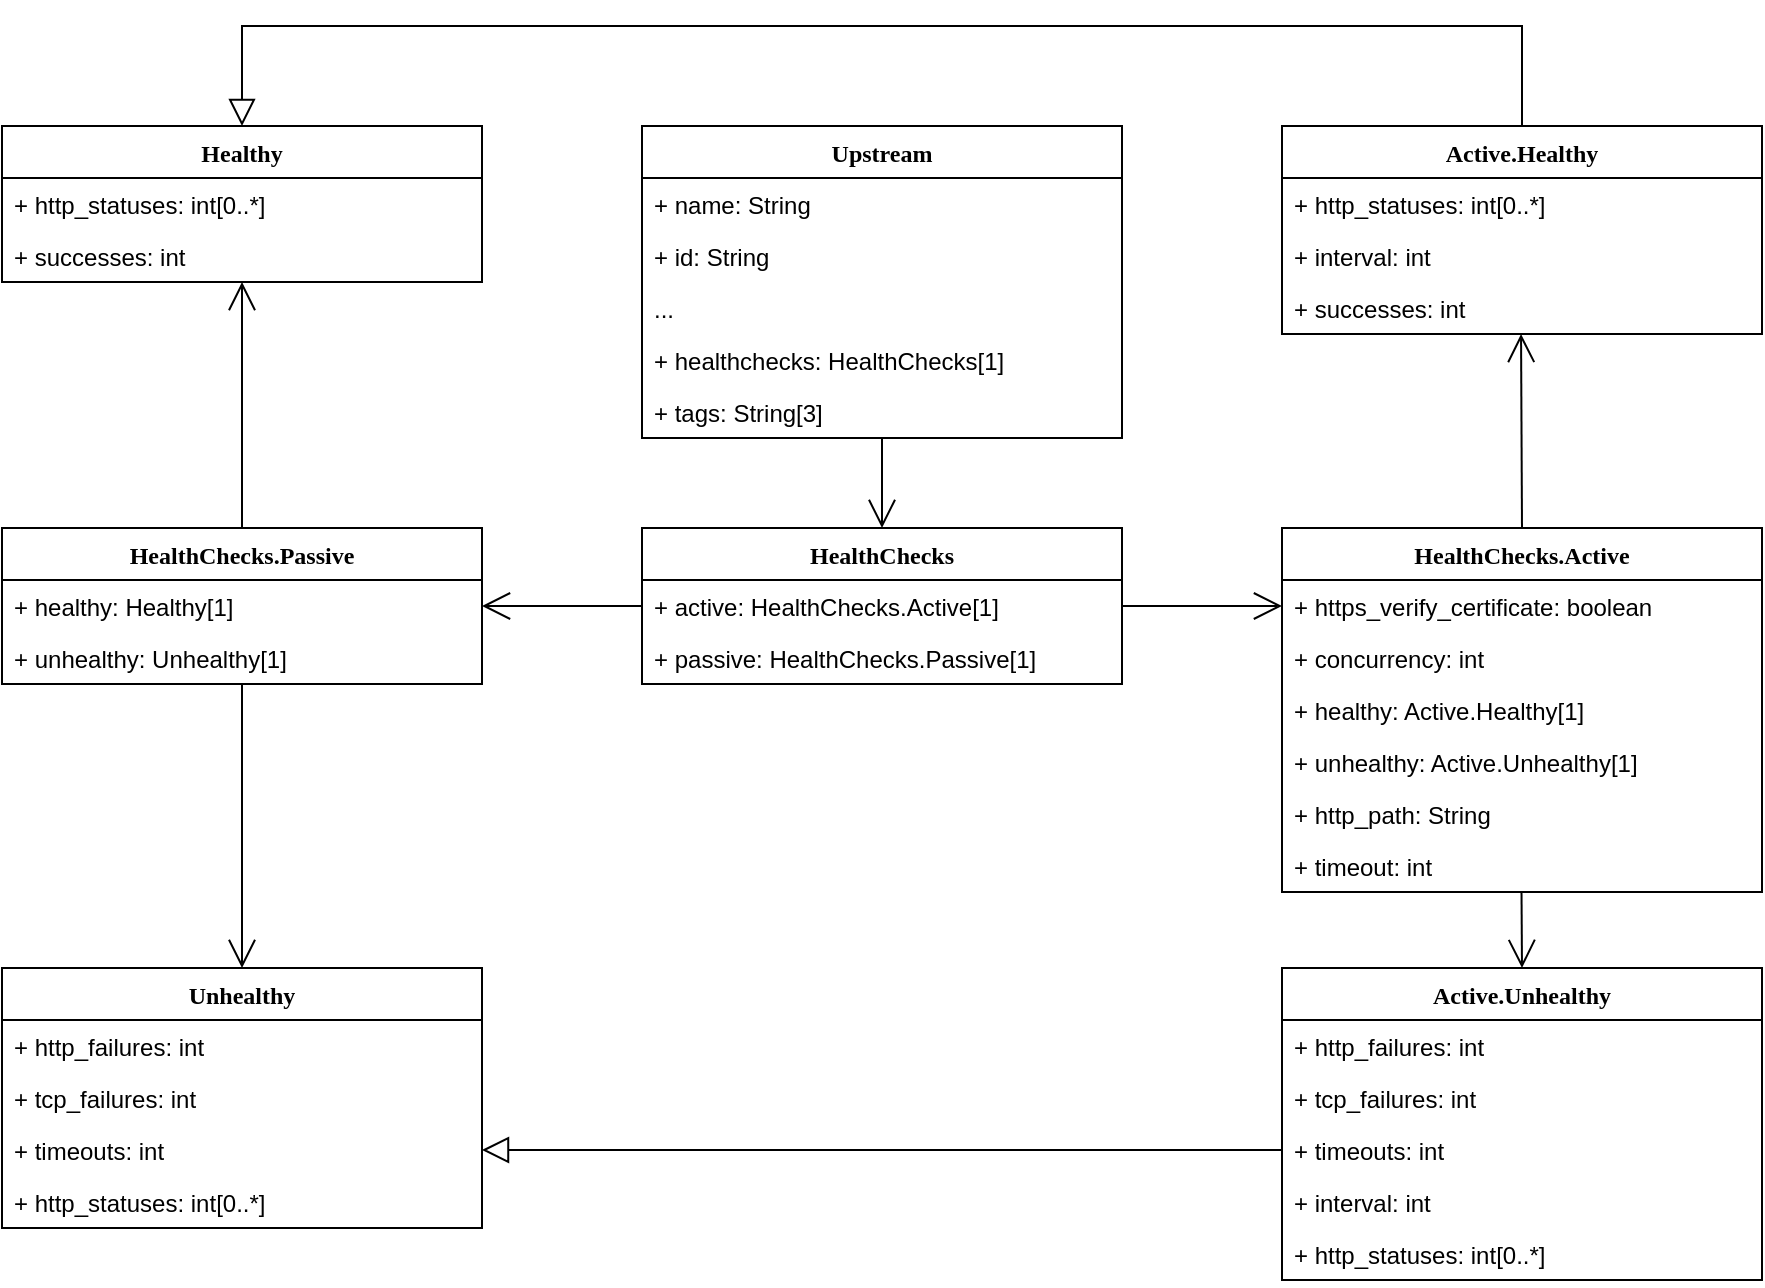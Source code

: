 <mxfile version="11.3.1" type="device" pages="1"><diagram id="RAyLL10epCLj0-AihWW_" name="Page-1"><mxGraphModel dx="1188" dy="1470" grid="1" gridSize="10" guides="1" tooltips="1" connect="1" arrows="1" fold="1" page="1" pageScale="1" pageWidth="1169" pageHeight="827" math="0" shadow="0"><root><mxCell id="0"/><mxCell id="1" parent="0"/><mxCell id="qbYQzXCOmhvv3d3WK46u-1" value="Upstream" style="swimlane;fontStyle=1;childLayout=stackLayout;horizontal=1;startSize=26;fillColor=none;horizontalStack=0;resizeParent=1;resizeParentMax=0;resizeLast=0;collapsible=1;fontFamily=Verdana;" parent="1" vertex="1"><mxGeometry x="360" y="-120" width="240" height="156" as="geometry"/></mxCell><mxCell id="qbYQzXCOmhvv3d3WK46u-2" value="+ name: String" style="text;strokeColor=none;fillColor=none;align=left;verticalAlign=top;spacingLeft=4;spacingRight=4;overflow=hidden;rotatable=0;points=[[0,0.5],[1,0.5]];portConstraint=eastwest;" parent="qbYQzXCOmhvv3d3WK46u-1" vertex="1"><mxGeometry y="26" width="240" height="26" as="geometry"/></mxCell><mxCell id="4Ats7sCYsCXziq7x0Jbe-2" value="+ id: String" style="text;strokeColor=none;fillColor=none;align=left;verticalAlign=top;spacingLeft=4;spacingRight=4;overflow=hidden;rotatable=0;points=[[0,0.5],[1,0.5]];portConstraint=eastwest;" vertex="1" parent="qbYQzXCOmhvv3d3WK46u-1"><mxGeometry y="52" width="240" height="26" as="geometry"/></mxCell><mxCell id="4Ats7sCYsCXziq7x0Jbe-3" value="..." style="text;strokeColor=none;fillColor=none;align=left;verticalAlign=top;spacingLeft=4;spacingRight=4;overflow=hidden;rotatable=0;points=[[0,0.5],[1,0.5]];portConstraint=eastwest;" vertex="1" parent="qbYQzXCOmhvv3d3WK46u-1"><mxGeometry y="78" width="240" height="26" as="geometry"/></mxCell><mxCell id="4Ats7sCYsCXziq7x0Jbe-4" value="+ healthchecks: HealthChecks[1]" style="text;strokeColor=none;fillColor=none;align=left;verticalAlign=top;spacingLeft=4;spacingRight=4;overflow=hidden;rotatable=0;points=[[0,0.5],[1,0.5]];portConstraint=eastwest;" vertex="1" parent="qbYQzXCOmhvv3d3WK46u-1"><mxGeometry y="104" width="240" height="26" as="geometry"/></mxCell><mxCell id="4Ats7sCYsCXziq7x0Jbe-1" value="+ tags: String[3]" style="text;strokeColor=none;fillColor=none;align=left;verticalAlign=top;spacingLeft=4;spacingRight=4;overflow=hidden;rotatable=0;points=[[0,0.5],[1,0.5]];portConstraint=eastwest;" vertex="1" parent="qbYQzXCOmhvv3d3WK46u-1"><mxGeometry y="130" width="240" height="26" as="geometry"/></mxCell><mxCell id="qbYQzXCOmhvv3d3WK46u-5" value="HealthChecks" style="swimlane;fontStyle=1;childLayout=stackLayout;horizontal=1;startSize=26;fillColor=none;horizontalStack=0;resizeParent=1;resizeParentMax=0;resizeLast=0;collapsible=1;marginBottom=0;fontFamily=Verdana;" parent="1" vertex="1"><mxGeometry x="360" y="81" width="240" height="78" as="geometry"/></mxCell><mxCell id="qbYQzXCOmhvv3d3WK46u-6" value="+ active: HealthChecks.Active[1]" style="text;strokeColor=none;fillColor=none;align=left;verticalAlign=top;spacingLeft=4;spacingRight=4;overflow=hidden;rotatable=0;points=[[0,0.5],[1,0.5]];portConstraint=eastwest;" parent="qbYQzXCOmhvv3d3WK46u-5" vertex="1"><mxGeometry y="26" width="240" height="26" as="geometry"/></mxCell><mxCell id="qbYQzXCOmhvv3d3WK46u-7" value="+ passive: HealthChecks.Passive[1]" style="text;strokeColor=none;fillColor=none;align=left;verticalAlign=top;spacingLeft=4;spacingRight=4;overflow=hidden;rotatable=0;points=[[0,0.5],[1,0.5]];portConstraint=eastwest;" parent="qbYQzXCOmhvv3d3WK46u-5" vertex="1"><mxGeometry y="52" width="240" height="26" as="geometry"/></mxCell><mxCell id="qbYQzXCOmhvv3d3WK46u-9" value="HealthChecks.Active" style="swimlane;fontStyle=1;childLayout=stackLayout;horizontal=1;startSize=26;fillColor=none;horizontalStack=0;resizeParent=1;resizeParentMax=0;resizeLast=0;collapsible=1;marginBottom=0;fontFamily=Verdana;" parent="1" vertex="1"><mxGeometry x="680" y="81" width="240" height="182" as="geometry"/></mxCell><mxCell id="qbYQzXCOmhvv3d3WK46u-10" value="+ https_verify_certificate: boolean" style="text;strokeColor=none;fillColor=none;align=left;verticalAlign=top;spacingLeft=4;spacingRight=4;overflow=hidden;rotatable=0;points=[[0,0.5],[1,0.5]];portConstraint=eastwest;" parent="qbYQzXCOmhvv3d3WK46u-9" vertex="1"><mxGeometry y="26" width="240" height="26" as="geometry"/></mxCell><mxCell id="qbYQzXCOmhvv3d3WK46u-11" value="+ concurrency: int" style="text;strokeColor=none;fillColor=none;align=left;verticalAlign=top;spacingLeft=4;spacingRight=4;overflow=hidden;rotatable=0;points=[[0,0.5],[1,0.5]];portConstraint=eastwest;" parent="qbYQzXCOmhvv3d3WK46u-9" vertex="1"><mxGeometry y="52" width="240" height="26" as="geometry"/></mxCell><mxCell id="qbYQzXCOmhvv3d3WK46u-12" value="+ healthy: Active.Healthy[1]" style="text;strokeColor=none;fillColor=none;align=left;verticalAlign=top;spacingLeft=4;spacingRight=4;overflow=hidden;rotatable=0;points=[[0,0.5],[1,0.5]];portConstraint=eastwest;" parent="qbYQzXCOmhvv3d3WK46u-9" vertex="1"><mxGeometry y="78" width="240" height="26" as="geometry"/></mxCell><mxCell id="qbYQzXCOmhvv3d3WK46u-20" value="+ unhealthy: Active.Unhealthy[1]" style="text;strokeColor=none;fillColor=none;align=left;verticalAlign=top;spacingLeft=4;spacingRight=4;overflow=hidden;rotatable=0;points=[[0,0.5],[1,0.5]];portConstraint=eastwest;" parent="qbYQzXCOmhvv3d3WK46u-9" vertex="1"><mxGeometry y="104" width="240" height="26" as="geometry"/></mxCell><mxCell id="qbYQzXCOmhvv3d3WK46u-19" value="+ http_path: String" style="text;strokeColor=none;fillColor=none;align=left;verticalAlign=top;spacingLeft=4;spacingRight=4;overflow=hidden;rotatable=0;points=[[0,0.5],[1,0.5]];portConstraint=eastwest;" parent="qbYQzXCOmhvv3d3WK46u-9" vertex="1"><mxGeometry y="130" width="240" height="26" as="geometry"/></mxCell><mxCell id="4Ats7sCYsCXziq7x0Jbe-5" value="+ timeout: int" style="text;strokeColor=none;fillColor=none;align=left;verticalAlign=top;spacingLeft=4;spacingRight=4;overflow=hidden;rotatable=0;points=[[0,0.5],[1,0.5]];portConstraint=eastwest;" vertex="1" parent="qbYQzXCOmhvv3d3WK46u-9"><mxGeometry y="156" width="240" height="26" as="geometry"/></mxCell><mxCell id="qbYQzXCOmhvv3d3WK46u-22" value="" style="endArrow=open;endFill=1;endSize=12;html=1;exitX=0.5;exitY=1;exitDx=0;exitDy=0;entryX=0.5;entryY=0;entryDx=0;entryDy=0;" parent="1" source="qbYQzXCOmhvv3d3WK46u-1" target="qbYQzXCOmhvv3d3WK46u-5" edge="1"><mxGeometry width="160" relative="1" as="geometry"><mxPoint x="60" y="330" as="sourcePoint"/><mxPoint x="220" y="330" as="targetPoint"/></mxGeometry></mxCell><mxCell id="qbYQzXCOmhvv3d3WK46u-23" value="" style="endArrow=open;endFill=1;endSize=12;html=1;exitX=1;exitY=0.5;exitDx=0;exitDy=0;entryX=0;entryY=0.5;entryDx=0;entryDy=0;" parent="1" source="qbYQzXCOmhvv3d3WK46u-6" target="qbYQzXCOmhvv3d3WK46u-10" edge="1"><mxGeometry width="160" relative="1" as="geometry"><mxPoint x="470" y="237" as="sourcePoint"/><mxPoint x="550" y="237" as="targetPoint"/></mxGeometry></mxCell><mxCell id="qbYQzXCOmhvv3d3WK46u-24" value="Active.Unhealthy" style="swimlane;fontStyle=1;childLayout=stackLayout;horizontal=1;startSize=26;fillColor=none;horizontalStack=0;resizeParent=1;resizeParentMax=0;resizeLast=0;collapsible=1;marginBottom=0;fontFamily=Verdana;" parent="1" vertex="1"><mxGeometry x="680" y="301" width="240" height="156" as="geometry"/></mxCell><mxCell id="qbYQzXCOmhvv3d3WK46u-25" value="+ http_failures: int" style="text;strokeColor=none;fillColor=none;align=left;verticalAlign=top;spacingLeft=4;spacingRight=4;overflow=hidden;rotatable=0;points=[[0,0.5],[1,0.5]];portConstraint=eastwest;" parent="qbYQzXCOmhvv3d3WK46u-24" vertex="1"><mxGeometry y="26" width="240" height="26" as="geometry"/></mxCell><mxCell id="4Ats7sCYsCXziq7x0Jbe-8" value="+ tcp_failures: int" style="text;strokeColor=none;fillColor=none;align=left;verticalAlign=top;spacingLeft=4;spacingRight=4;overflow=hidden;rotatable=0;points=[[0,0.5],[1,0.5]];portConstraint=eastwest;" vertex="1" parent="qbYQzXCOmhvv3d3WK46u-24"><mxGeometry y="52" width="240" height="26" as="geometry"/></mxCell><mxCell id="4Ats7sCYsCXziq7x0Jbe-7" value="+ timeouts: int" style="text;strokeColor=none;fillColor=none;align=left;verticalAlign=top;spacingLeft=4;spacingRight=4;overflow=hidden;rotatable=0;points=[[0,0.5],[1,0.5]];portConstraint=eastwest;" vertex="1" parent="qbYQzXCOmhvv3d3WK46u-24"><mxGeometry y="78" width="240" height="26" as="geometry"/></mxCell><mxCell id="4Ats7sCYsCXziq7x0Jbe-6" value="+ interval: int" style="text;strokeColor=none;fillColor=none;align=left;verticalAlign=top;spacingLeft=4;spacingRight=4;overflow=hidden;rotatable=0;points=[[0,0.5],[1,0.5]];portConstraint=eastwest;" vertex="1" parent="qbYQzXCOmhvv3d3WK46u-24"><mxGeometry y="104" width="240" height="26" as="geometry"/></mxCell><mxCell id="qbYQzXCOmhvv3d3WK46u-26" value="+ http_statuses: int[0..*]" style="text;strokeColor=none;fillColor=none;align=left;verticalAlign=top;spacingLeft=4;spacingRight=4;overflow=hidden;rotatable=0;points=[[0,0.5],[1,0.5]];portConstraint=eastwest;" parent="qbYQzXCOmhvv3d3WK46u-24" vertex="1"><mxGeometry y="130" width="240" height="26" as="geometry"/></mxCell><mxCell id="4Ats7sCYsCXziq7x0Jbe-53" style="edgeStyle=orthogonalEdgeStyle;rounded=0;orthogonalLoop=1;jettySize=auto;html=1;exitX=0.5;exitY=0;exitDx=0;exitDy=0;entryX=0.5;entryY=0;entryDx=0;entryDy=0;endArrow=block;endFill=0;endSize=11;" edge="1" parent="1" source="qbYQzXCOmhvv3d3WK46u-38" target="4Ats7sCYsCXziq7x0Jbe-41"><mxGeometry relative="1" as="geometry"><Array as="points"><mxPoint x="800" y="-170"/><mxPoint x="160" y="-170"/></Array></mxGeometry></mxCell><mxCell id="qbYQzXCOmhvv3d3WK46u-38" value="Active.Healthy" style="swimlane;fontStyle=1;childLayout=stackLayout;horizontal=1;startSize=26;fillColor=none;horizontalStack=0;resizeParent=1;resizeParentMax=0;resizeLast=0;collapsible=1;marginBottom=0;fontFamily=Verdana;" parent="1" vertex="1"><mxGeometry x="680" y="-120" width="240" height="104" as="geometry"/></mxCell><mxCell id="qbYQzXCOmhvv3d3WK46u-39" value="+ http_statuses: int[0..*]" style="text;strokeColor=none;fillColor=none;align=left;verticalAlign=top;spacingLeft=4;spacingRight=4;overflow=hidden;rotatable=0;points=[[0,0.5],[1,0.5]];portConstraint=eastwest;" parent="qbYQzXCOmhvv3d3WK46u-38" vertex="1"><mxGeometry y="26" width="240" height="26" as="geometry"/></mxCell><mxCell id="qbYQzXCOmhvv3d3WK46u-40" value="+ interval: int" style="text;strokeColor=none;fillColor=none;align=left;verticalAlign=top;spacingLeft=4;spacingRight=4;overflow=hidden;rotatable=0;points=[[0,0.5],[1,0.5]];portConstraint=eastwest;" parent="qbYQzXCOmhvv3d3WK46u-38" vertex="1"><mxGeometry y="52" width="240" height="26" as="geometry"/></mxCell><mxCell id="qbYQzXCOmhvv3d3WK46u-43" value="+ successes: int" style="text;strokeColor=none;fillColor=none;align=left;verticalAlign=top;spacingLeft=4;spacingRight=4;overflow=hidden;rotatable=0;points=[[0,0.5],[1,0.5]];portConstraint=eastwest;" parent="qbYQzXCOmhvv3d3WK46u-38" vertex="1"><mxGeometry y="78" width="240" height="26" as="geometry"/></mxCell><mxCell id="qbYQzXCOmhvv3d3WK46u-45" value="" style="endArrow=open;endFill=1;endSize=12;html=1;entryX=0.5;entryY=0;entryDx=0;entryDy=0;rounded=0;exitX=0.499;exitY=1.006;exitDx=0;exitDy=0;exitPerimeter=0;" parent="1" source="4Ats7sCYsCXziq7x0Jbe-5" target="qbYQzXCOmhvv3d3WK46u-24" edge="1"><mxGeometry width="160" relative="1" as="geometry"><mxPoint x="780" y="270" as="sourcePoint"/><mxPoint x="1146" y="280" as="targetPoint"/></mxGeometry></mxCell><mxCell id="qbYQzXCOmhvv3d3WK46u-54" value="" style="endArrow=open;endFill=1;endSize=12;html=1;rounded=0;exitX=0.5;exitY=0;exitDx=0;exitDy=0;entryX=0.498;entryY=1;entryDx=0;entryDy=0;entryPerimeter=0;" parent="1" target="qbYQzXCOmhvv3d3WK46u-43" edge="1" source="qbYQzXCOmhvv3d3WK46u-9"><mxGeometry width="160" relative="1" as="geometry"><mxPoint x="800" y="80" as="sourcePoint"/><mxPoint x="800" y="-20" as="targetPoint"/></mxGeometry></mxCell><mxCell id="4Ats7sCYsCXziq7x0Jbe-28" value="HealthChecks.Passive" style="swimlane;fontStyle=1;childLayout=stackLayout;horizontal=1;startSize=26;fillColor=none;horizontalStack=0;resizeParent=1;resizeParentMax=0;resizeLast=0;collapsible=1;marginBottom=0;fontFamily=Verdana;" vertex="1" parent="1"><mxGeometry x="40" y="81" width="240" height="78" as="geometry"/></mxCell><mxCell id="4Ats7sCYsCXziq7x0Jbe-31" value="+ healthy: Healthy[1]" style="text;strokeColor=none;fillColor=none;align=left;verticalAlign=top;spacingLeft=4;spacingRight=4;overflow=hidden;rotatable=0;points=[[0,0.5],[1,0.5]];portConstraint=eastwest;" vertex="1" parent="4Ats7sCYsCXziq7x0Jbe-28"><mxGeometry y="26" width="240" height="26" as="geometry"/></mxCell><mxCell id="4Ats7sCYsCXziq7x0Jbe-32" value="+ unhealthy: Unhealthy[1]" style="text;strokeColor=none;fillColor=none;align=left;verticalAlign=top;spacingLeft=4;spacingRight=4;overflow=hidden;rotatable=0;points=[[0,0.5],[1,0.5]];portConstraint=eastwest;" vertex="1" parent="4Ats7sCYsCXziq7x0Jbe-28"><mxGeometry y="52" width="240" height="26" as="geometry"/></mxCell><mxCell id="4Ats7sCYsCXziq7x0Jbe-35" value="Unhealthy" style="swimlane;fontStyle=1;childLayout=stackLayout;horizontal=1;startSize=26;fillColor=none;horizontalStack=0;resizeParent=1;resizeParentMax=0;resizeLast=0;collapsible=1;marginBottom=0;fontFamily=Verdana;" vertex="1" parent="1"><mxGeometry x="40" y="301" width="240" height="130" as="geometry"/></mxCell><mxCell id="4Ats7sCYsCXziq7x0Jbe-36" value="+ http_failures: int" style="text;strokeColor=none;fillColor=none;align=left;verticalAlign=top;spacingLeft=4;spacingRight=4;overflow=hidden;rotatable=0;points=[[0,0.5],[1,0.5]];portConstraint=eastwest;" vertex="1" parent="4Ats7sCYsCXziq7x0Jbe-35"><mxGeometry y="26" width="240" height="26" as="geometry"/></mxCell><mxCell id="4Ats7sCYsCXziq7x0Jbe-37" value="+ tcp_failures: int" style="text;strokeColor=none;fillColor=none;align=left;verticalAlign=top;spacingLeft=4;spacingRight=4;overflow=hidden;rotatable=0;points=[[0,0.5],[1,0.5]];portConstraint=eastwest;" vertex="1" parent="4Ats7sCYsCXziq7x0Jbe-35"><mxGeometry y="52" width="240" height="26" as="geometry"/></mxCell><mxCell id="4Ats7sCYsCXziq7x0Jbe-38" value="+ timeouts: int" style="text;strokeColor=none;fillColor=none;align=left;verticalAlign=top;spacingLeft=4;spacingRight=4;overflow=hidden;rotatable=0;points=[[0,0.5],[1,0.5]];portConstraint=eastwest;" vertex="1" parent="4Ats7sCYsCXziq7x0Jbe-35"><mxGeometry y="78" width="240" height="26" as="geometry"/></mxCell><mxCell id="4Ats7sCYsCXziq7x0Jbe-40" value="+ http_statuses: int[0..*]" style="text;strokeColor=none;fillColor=none;align=left;verticalAlign=top;spacingLeft=4;spacingRight=4;overflow=hidden;rotatable=0;points=[[0,0.5],[1,0.5]];portConstraint=eastwest;" vertex="1" parent="4Ats7sCYsCXziq7x0Jbe-35"><mxGeometry y="104" width="240" height="26" as="geometry"/></mxCell><mxCell id="4Ats7sCYsCXziq7x0Jbe-41" value="Healthy" style="swimlane;fontStyle=1;childLayout=stackLayout;horizontal=1;startSize=26;fillColor=none;horizontalStack=0;resizeParent=1;resizeParentMax=0;resizeLast=0;collapsible=1;marginBottom=0;fontFamily=Verdana;" vertex="1" parent="1"><mxGeometry x="40" y="-120" width="240" height="78" as="geometry"/></mxCell><mxCell id="4Ats7sCYsCXziq7x0Jbe-42" value="+ http_statuses: int[0..*]" style="text;strokeColor=none;fillColor=none;align=left;verticalAlign=top;spacingLeft=4;spacingRight=4;overflow=hidden;rotatable=0;points=[[0,0.5],[1,0.5]];portConstraint=eastwest;" vertex="1" parent="4Ats7sCYsCXziq7x0Jbe-41"><mxGeometry y="26" width="240" height="26" as="geometry"/></mxCell><mxCell id="4Ats7sCYsCXziq7x0Jbe-44" value="+ successes: int" style="text;strokeColor=none;fillColor=none;align=left;verticalAlign=top;spacingLeft=4;spacingRight=4;overflow=hidden;rotatable=0;points=[[0,0.5],[1,0.5]];portConstraint=eastwest;" vertex="1" parent="4Ats7sCYsCXziq7x0Jbe-41"><mxGeometry y="52" width="240" height="26" as="geometry"/></mxCell><mxCell id="4Ats7sCYsCXziq7x0Jbe-45" value="" style="endArrow=open;endFill=1;endSize=12;html=1;exitX=0.5;exitY=1;exitDx=0;exitDy=0;entryX=0.5;entryY=0;entryDx=0;entryDy=0;rounded=0;" edge="1" parent="1" source="4Ats7sCYsCXziq7x0Jbe-28" target="4Ats7sCYsCXziq7x0Jbe-35"><mxGeometry width="160" relative="1" as="geometry"><mxPoint x="586" y="557" as="sourcePoint"/><mxPoint x="726" y="655" as="targetPoint"/></mxGeometry></mxCell><mxCell id="4Ats7sCYsCXziq7x0Jbe-46" value="" style="endArrow=open;endFill=1;endSize=12;html=1;rounded=0;exitX=0.5;exitY=0;exitDx=0;exitDy=0;" edge="1" parent="1" source="4Ats7sCYsCXziq7x0Jbe-28"><mxGeometry width="160" relative="1" as="geometry"><mxPoint x="160" y="80" as="sourcePoint"/><mxPoint x="160" y="-42" as="targetPoint"/></mxGeometry></mxCell><mxCell id="4Ats7sCYsCXziq7x0Jbe-52" value="" style="endArrow=open;endFill=1;endSize=12;html=1;entryX=1;entryY=0.5;entryDx=0;entryDy=0;exitX=0;exitY=0.5;exitDx=0;exitDy=0;" edge="1" parent="1" source="qbYQzXCOmhvv3d3WK46u-6" target="4Ats7sCYsCXziq7x0Jbe-31"><mxGeometry width="160" relative="1" as="geometry"><mxPoint x="380" y="130" as="sourcePoint"/><mxPoint x="720" y="130" as="targetPoint"/></mxGeometry></mxCell><mxCell id="4Ats7sCYsCXziq7x0Jbe-54" style="edgeStyle=orthogonalEdgeStyle;rounded=0;orthogonalLoop=1;jettySize=auto;html=1;exitX=0;exitY=0.5;exitDx=0;exitDy=0;entryX=1;entryY=0.5;entryDx=0;entryDy=0;endArrow=block;endFill=0;endSize=11;" edge="1" parent="1" source="4Ats7sCYsCXziq7x0Jbe-7" target="4Ats7sCYsCXziq7x0Jbe-38"><mxGeometry relative="1" as="geometry"/></mxCell></root></mxGraphModel></diagram></mxfile>